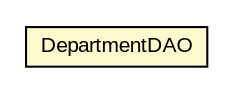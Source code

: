 #!/usr/local/bin/dot
#
# Class diagram 
# Generated by UMLGraph version R5_6 (http://www.umlgraph.org/)
#

digraph G {
	edge [fontname="arial",fontsize=10,labelfontname="arial",labelfontsize=10];
	node [fontname="arial",fontsize=10,shape=plaintext];
	nodesep=0.25;
	ranksep=0.5;
	// spring.orm.dao.DepartmentDAO
	c13650 [label=<<table title="spring.orm.dao.DepartmentDAO" border="0" cellborder="1" cellspacing="0" cellpadding="2" port="p" bgcolor="lemonChiffon" href="./DepartmentDAO.html">
		<tr><td><table border="0" cellspacing="0" cellpadding="1">
<tr><td align="center" balign="center"> DepartmentDAO </td></tr>
		</table></td></tr>
		</table>>, URL="./DepartmentDAO.html", fontname="arial", fontcolor="black", fontsize=10.0];
}

